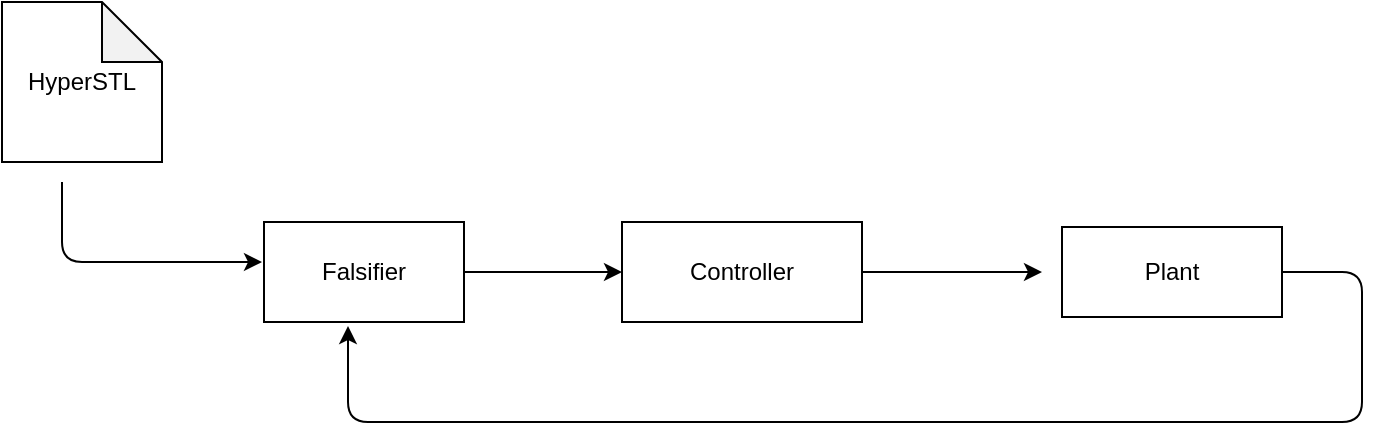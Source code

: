 <mxfile version="14.9.8" type="github">
  <diagram id="2gOYRXs8kX6Jgaj4g1zR" name="Page-1">
    <mxGraphModel dx="1201" dy="712" grid="1" gridSize="10" guides="1" tooltips="1" connect="1" arrows="1" fold="1" page="1" pageScale="1" pageWidth="850" pageHeight="1100" math="0" shadow="0">
      <root>
        <mxCell id="0" />
        <mxCell id="1" parent="0" />
        <mxCell id="rfJm-Gr54Hu4AGXSLJ_7-8" style="edgeStyle=orthogonalEdgeStyle;rounded=0;orthogonalLoop=1;jettySize=auto;html=1;exitX=1;exitY=0.5;exitDx=0;exitDy=0;entryX=0;entryY=0.5;entryDx=0;entryDy=0;" edge="1" parent="1" source="rfJm-Gr54Hu4AGXSLJ_7-1" target="rfJm-Gr54Hu4AGXSLJ_7-3">
          <mxGeometry relative="1" as="geometry" />
        </mxCell>
        <mxCell id="rfJm-Gr54Hu4AGXSLJ_7-1" value="Falsifier" style="rounded=0;whiteSpace=wrap;html=1;" vertex="1" parent="1">
          <mxGeometry x="221" y="390" width="100" height="50" as="geometry" />
        </mxCell>
        <mxCell id="rfJm-Gr54Hu4AGXSLJ_7-9" style="edgeStyle=orthogonalEdgeStyle;rounded=0;orthogonalLoop=1;jettySize=auto;html=1;" edge="1" parent="1" source="rfJm-Gr54Hu4AGXSLJ_7-3">
          <mxGeometry relative="1" as="geometry">
            <mxPoint x="610" y="415" as="targetPoint" />
          </mxGeometry>
        </mxCell>
        <mxCell id="rfJm-Gr54Hu4AGXSLJ_7-3" value="Controller" style="rounded=0;whiteSpace=wrap;html=1;" vertex="1" parent="1">
          <mxGeometry x="400" y="390" width="120" height="50" as="geometry" />
        </mxCell>
        <mxCell id="rfJm-Gr54Hu4AGXSLJ_7-4" value="Plant" style="rounded=0;whiteSpace=wrap;html=1;" vertex="1" parent="1">
          <mxGeometry x="620" y="392.5" width="110" height="45" as="geometry" />
        </mxCell>
        <mxCell id="rfJm-Gr54Hu4AGXSLJ_7-6" value="HyperSTL" style="shape=note;whiteSpace=wrap;html=1;backgroundOutline=1;darkOpacity=0.05;" vertex="1" parent="1">
          <mxGeometry x="90" y="280" width="80" height="80" as="geometry" />
        </mxCell>
        <mxCell id="rfJm-Gr54Hu4AGXSLJ_7-7" value="" style="endArrow=classic;html=1;" edge="1" parent="1">
          <mxGeometry width="50" height="50" relative="1" as="geometry">
            <mxPoint x="120" y="370" as="sourcePoint" />
            <mxPoint x="220" y="410" as="targetPoint" />
            <Array as="points">
              <mxPoint x="120" y="410" />
            </Array>
          </mxGeometry>
        </mxCell>
        <mxCell id="rfJm-Gr54Hu4AGXSLJ_7-10" value="" style="endArrow=classic;html=1;exitX=1;exitY=0.5;exitDx=0;exitDy=0;entryX=0.42;entryY=1.04;entryDx=0;entryDy=0;entryPerimeter=0;" edge="1" parent="1" source="rfJm-Gr54Hu4AGXSLJ_7-4" target="rfJm-Gr54Hu4AGXSLJ_7-1">
          <mxGeometry width="50" height="50" relative="1" as="geometry">
            <mxPoint x="430" y="400" as="sourcePoint" />
            <mxPoint x="480" y="350" as="targetPoint" />
            <Array as="points">
              <mxPoint x="770" y="415" />
              <mxPoint x="770" y="490" />
              <mxPoint x="550" y="490" />
              <mxPoint x="263" y="490" />
            </Array>
          </mxGeometry>
        </mxCell>
      </root>
    </mxGraphModel>
  </diagram>
</mxfile>
